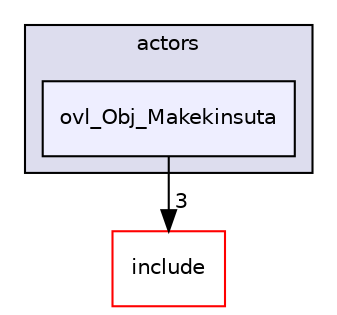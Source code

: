 digraph "src/overlays/actors/ovl_Obj_Makekinsuta" {
  compound=true
  node [ fontsize="10", fontname="Helvetica"];
  edge [ labelfontsize="10", labelfontname="Helvetica"];
  subgraph clusterdir_e93473484be31ce7bcb356bd643a22f8 {
    graph [ bgcolor="#ddddee", pencolor="black", label="actors" fontname="Helvetica", fontsize="10", URL="dir_e93473484be31ce7bcb356bd643a22f8.html"]
  dir_a23490efebb84c6386151703451dc600 [shape=box, label="ovl_Obj_Makekinsuta", style="filled", fillcolor="#eeeeff", pencolor="black", URL="dir_a23490efebb84c6386151703451dc600.html"];
  }
  dir_d44c64559bbebec7f509842c48db8b23 [shape=box label="include" fillcolor="white" style="filled" color="red" URL="dir_d44c64559bbebec7f509842c48db8b23.html"];
  dir_a23490efebb84c6386151703451dc600->dir_d44c64559bbebec7f509842c48db8b23 [headlabel="3", labeldistance=1.5 headhref="dir_000419_000000.html"];
}
